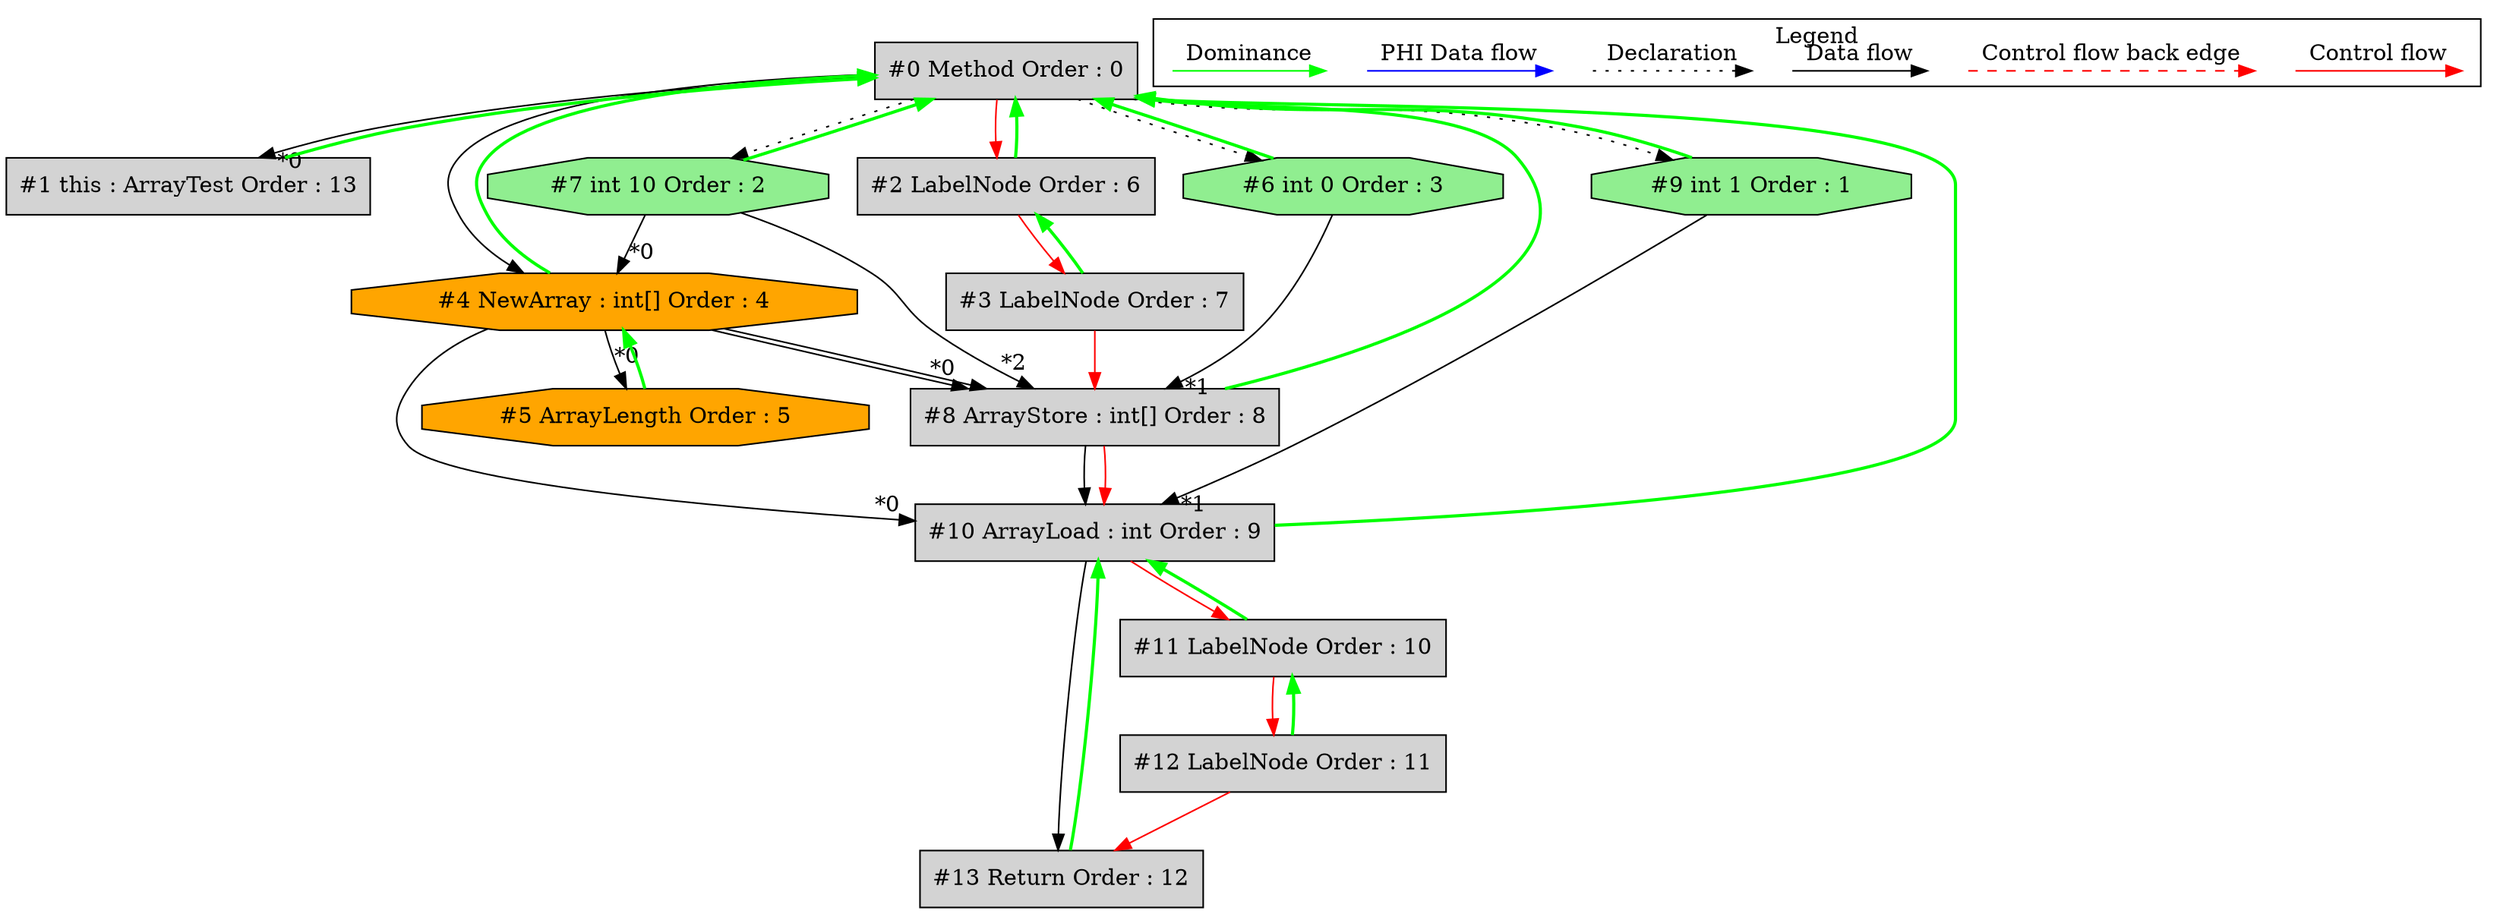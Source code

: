 digraph debugoutput {
 node0[label="#0 Method Order : 0",shape=box, fillcolor=lightgrey, style=filled];
 node1[label="#1 this : ArrayTest Order : 13",shape=box, fillcolor=lightgrey, style=filled];
 node1 -> node0[dir="forward" color="green" penwidth="2"];
 node0 -> node1[headlabel="*0", labeldistance=2];
 node2[label="#2 LabelNode Order : 6",shape=box, fillcolor=lightgrey, style=filled];
 node2 -> node0[dir="forward" color="green" penwidth="2"];
 node0 -> node2[labeldistance=2, color=red, fontcolor=red];
 node3[label="#3 LabelNode Order : 7",shape=box, fillcolor=lightgrey, style=filled];
 node3 -> node2[dir="forward" color="green" penwidth="2"];
 node2 -> node3[labeldistance=2, color=red, fontcolor=red];
 node4[label="#4 NewArray : int[] Order : 4",shape=octagon, fillcolor=orange, style=filled];
 node4 -> node0[dir="forward" color="green" penwidth="2"];
 node7 -> node4[headlabel="*0", labeldistance=2];
 node0 -> node4;
 node5[label="#5 ArrayLength Order : 5",shape=octagon, fillcolor=orange, style=filled];
 node5 -> node4[dir="forward" color="green" penwidth="2"];
 node4 -> node5[headlabel="*0", labeldistance=2];
 node6[label="#6 int 0 Order : 3",shape=octagon, fillcolor=lightgreen, style=filled];
 node6 -> node0[dir="forward" color="green" penwidth="2"];
 node0 -> node6[style=dotted];
 node7[label="#7 int 10 Order : 2",shape=octagon, fillcolor=lightgreen, style=filled];
 node7 -> node0[dir="forward" color="green" penwidth="2"];
 node0 -> node7[style=dotted];
 node8[label="#8 ArrayStore : int[] Order : 8",shape=box, fillcolor=lightgrey, style=filled];
 node8 -> node0[dir="forward" color="green" penwidth="2"];
 node4 -> node8[headlabel="*0", labeldistance=2];
 node6 -> node8[headlabel="*1", labeldistance=2];
 node7 -> node8[headlabel="*2", labeldistance=2];
 node4 -> node8;
 node3 -> node8[labeldistance=2, color=red, fontcolor=red];
 node9[label="#9 int 1 Order : 1",shape=octagon, fillcolor=lightgreen, style=filled];
 node9 -> node0[dir="forward" color="green" penwidth="2"];
 node0 -> node9[style=dotted];
 node10[label="#10 ArrayLoad : int Order : 9",shape=box, fillcolor=lightgrey, style=filled];
 node10 -> node0[dir="forward" color="green" penwidth="2"];
 node4 -> node10[headlabel="*0", labeldistance=2];
 node9 -> node10[headlabel="*1", labeldistance=2];
 node8 -> node10;
 node8 -> node10[labeldistance=2, color=red, fontcolor=red];
 node11[label="#11 LabelNode Order : 10",shape=box, fillcolor=lightgrey, style=filled];
 node11 -> node10[dir="forward" color="green" penwidth="2"];
 node10 -> node11[labeldistance=2, color=red, fontcolor=red];
 node12[label="#12 LabelNode Order : 11",shape=box, fillcolor=lightgrey, style=filled];
 node12 -> node11[dir="forward" color="green" penwidth="2"];
 node11 -> node12[labeldistance=2, color=red, fontcolor=red];
 node13[label="#13 Return Order : 12",shape=box, fillcolor=lightgrey, style=filled];
 node13 -> node10[dir="forward" color="green" penwidth="2"];
 node12 -> node13[labeldistance=2, color=red, fontcolor=red];
 node10 -> node13;
 subgraph cluster_000 {
  label = "Legend";
  node [shape=point]
  {
   rank=same;
   c0 [style = invis];
   c1 [style = invis];
   c2 [style = invis];
   c3 [style = invis];
   d0 [style = invis];
   d1 [style = invis];
   d2 [style = invis];
   d3 [style = invis];
   d4 [style = invis];
   d5 [style = invis];
   d6 [style = invis];
   d7 [style = invis];
  }
  c0 -> c1 [label="Control flow", style=solid, color=red]
  c2 -> c3 [label="Control flow back edge", style=dashed, color=red]
  d0 -> d1 [label="Data flow"]
  d2 -> d3 [label="Declaration", style=dotted]
  d4 -> d5 [label="PHI Data flow", color=blue]
  d6 -> d7 [label="Dominance", color=green]
 }

}
